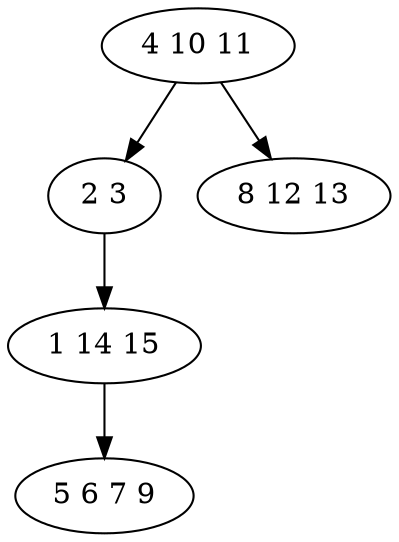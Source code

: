 digraph true_tree {
	"0" -> "1"
	"0" -> "2"
	"1" -> "3"
	"3" -> "4"
	"0" [label="4 10 11"];
	"1" [label="2 3"];
	"2" [label="8 12 13"];
	"3" [label="1 14 15"];
	"4" [label="5 6 7 9"];
}
